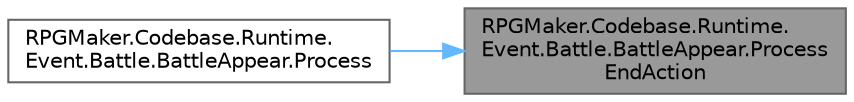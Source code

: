 digraph "RPGMaker.Codebase.Runtime.Event.Battle.BattleAppear.ProcessEndAction"
{
 // LATEX_PDF_SIZE
  bgcolor="transparent";
  edge [fontname=Helvetica,fontsize=10,labelfontname=Helvetica,labelfontsize=10];
  node [fontname=Helvetica,fontsize=10,shape=box,height=0.2,width=0.4];
  rankdir="RL";
  Node1 [id="Node000001",label="RPGMaker.Codebase.Runtime.\lEvent.Battle.BattleAppear.Process\lEndAction",height=0.2,width=0.4,color="gray40", fillcolor="grey60", style="filled", fontcolor="black",tooltip=" "];
  Node1 -> Node2 [id="edge1_Node000001_Node000002",dir="back",color="steelblue1",style="solid",tooltip=" "];
  Node2 [id="Node000002",label="RPGMaker.Codebase.Runtime.\lEvent.Battle.BattleAppear.Process",height=0.2,width=0.4,color="grey40", fillcolor="white", style="filled",URL="$d8/d32/class_r_p_g_maker_1_1_codebase_1_1_runtime_1_1_event_1_1_battle_1_1_battle_appear.html#a97acd5f580a95d5902b6c99f72ec246f",tooltip=" "];
}
